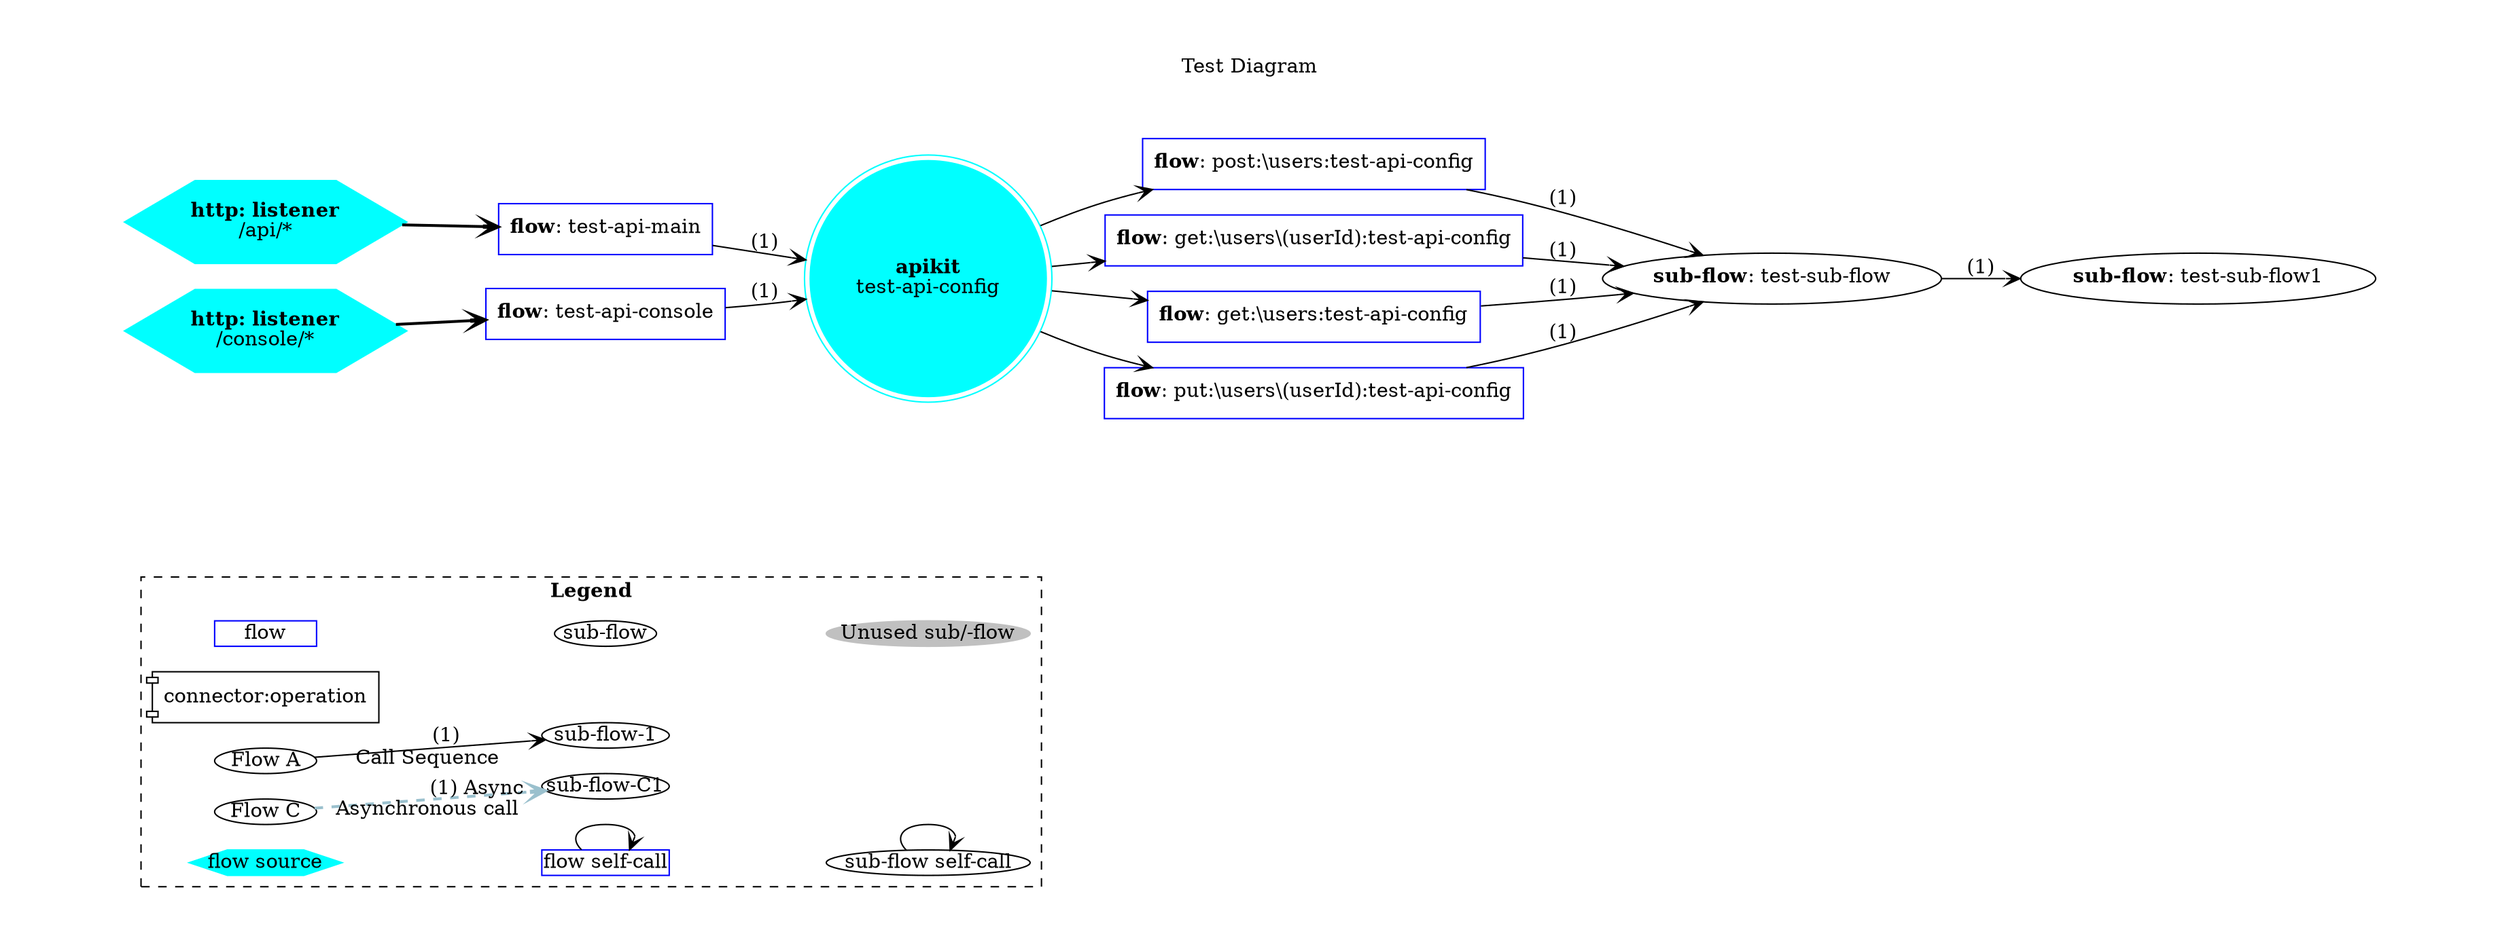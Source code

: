 digraph "mule" {
edge ["dir"="forward"]
graph ["rankdir"="LR","splines"="spline","pad"="1.0,0.5","dpi"="150","label"=<Test Diagram<br/>>,"labelloc"="t"]
edge ["arrowhead"="vee","dir"="forward"]
subgraph "cluster_legend" {
edge ["dir"="forward"]
graph ["label"=<<b>Legend</b>>,"style"="dashed"]
"flow" ["fixedsize"="true","width"="1.0","height"="0.25","shape"="rectangle","color"="blue"]
"sub-flow" ["fixedsize"="true","width"="1.0","height"="0.25","color"="black","shape"="ellipse"]
"connector:operation" ["shape"="component"]
"Unused sub/-flow" ["fixedsize"="true","width"="2.0","height"="0.25","color"="gray","style"="filled"]
"Flow A" ["fixedsize"="true","width"="1.0","height"="0.25"]
"sub-flow-1" ["fixedsize"="true","width"="1.25","height"="0.25"]
"Flow C" ["fixedsize"="true","width"="1.0","height"="0.25"]
"sub-flow-C1" ["fixedsize"="true","width"="1.25","height"="0.25"]
"flow source" ["fixedsize"="true","width"="1.5","height"="0.25","shape"="hexagon","style"="filled","color"="cyan","sourceNode"="true"]
"flow self-call" ["fixedsize"="true","width"="1.25","height"="0.25","shape"="rectangle","color"="blue"]
"sub-flow self-call" ["fixedsize"="true","width"="2.0","height"="0.25","color"="black","shape"="ellipse"]
"flow" -> "sub-flow" ["style"="invis"]
"sub-flow" -> "Unused sub/-flow" ["style"="invis"]
"Flow A" -> "sub-flow-1" ["style"="solid","label"="(1)","taillabel"="Call Sequence\n","labelangle"="-5.0","labeldistance"="8.0"]
"Flow C" -> "sub-flow-C1" ["style"="dashed,bold","xlabel"="(1) Async","color"="lightblue3","taillabel"="Asynchronous call\n","labelangle"="-5.0","labeldistance"="8.0"]
"flow source" -> "flow self-call" ["style"="invis"]
"flow self-call" -> "flow self-call"
"flow self-call" -> "sub-flow self-call" ["style"="invis"]
"sub-flow self-call" -> "sub-flow self-call"
}
subgraph "cluster_legend-space" {
edge ["dir"="none"]
graph ["label"="","style"="invis"]
"" ["shape"="none","width"="2.0","height"="1.0"]
}
subgraph "cluster_mule" {
edge ["dir"="forward"]
graph ["rankdir"="LR","splines"="spline","pad"="1.0,0.5","dpi"="150","label"=<Application graph<br/>>,"labelloc"="t","style"="invis"]
edge ["arrowhead"="vee","dir"="forward"]
"http:listener:/api/*" ["shape"="hexagon","style"="filled","color"="cyan","sourceNode"="true","label"=<<b>http: listener</b><br/>/api/*<br/>>]
"flow:test-api-main" ["label"=<<b>flow</b>: test-api-main>,"shape"="rectangle","color"="blue"]
"apikittest-api-config" ["shape"="doublecircle","color"="cyan","style"="filled","label"=<<b>apikit</b><br/>test-api-config<br/>>]
"flow:put:\users\(userId):test-api-config" ["label"=<<b>flow</b>: put:\users\(userId):test-api-config>,"shape"="rectangle","color"="blue"]
"flow:get:\users:test-api-config" ["label"=<<b>flow</b>: get:\users:test-api-config>,"shape"="rectangle","color"="blue"]
"flow:get:\users\(userId):test-api-config" ["label"=<<b>flow</b>: get:\users\(userId):test-api-config>,"shape"="rectangle","color"="blue"]
"flow:post:\users:test-api-config" ["label"=<<b>flow</b>: post:\users:test-api-config>,"shape"="rectangle","color"="blue"]
"http:listener:/console/*" ["shape"="hexagon","style"="filled","color"="cyan","sourceNode"="true","label"=<<b>http: listener</b><br/>/console/*<br/>>]
"flow:test-api-console" ["label"=<<b>flow</b>: test-api-console>,"shape"="rectangle","color"="blue"]
"sub-flow:test-sub-flow" ["label"=<<b>sub-flow</b>: test-sub-flow>,"color"="black","shape"="ellipse"]
"sub-flow:test-sub-flow1" ["label"=<<b>sub-flow</b>: test-sub-flow1>,"color"="black","shape"="ellipse"]
"http:listener:/api/*" -> "flow:test-api-main" ["style"="bold"]
"flow:test-api-main" -> "apikittest-api-config" ["style"="solid","label"="(1)"]
"apikittest-api-config" -> "flow:put:\users\(userId):test-api-config" ["style"="solid"]
"apikittest-api-config" -> "flow:get:\users:test-api-config" ["style"="solid"]
"apikittest-api-config" -> "flow:get:\users\(userId):test-api-config" ["style"="solid"]
"apikittest-api-config" -> "flow:post:\users:test-api-config" ["style"="solid"]
"flow:put:\users\(userId):test-api-config" -> "sub-flow:test-sub-flow" ["style"="solid","label"="(1)"]
"flow:get:\users:test-api-config" -> "sub-flow:test-sub-flow" ["style"="solid","label"="(1)"]
"flow:get:\users\(userId):test-api-config" -> "sub-flow:test-sub-flow" ["style"="solid","label"="(1)"]
"flow:post:\users:test-api-config" -> "sub-flow:test-sub-flow" ["style"="solid","label"="(1)"]
"http:listener:/console/*" -> "flow:test-api-console" ["style"="bold"]
"flow:test-api-console" -> "apikittest-api-config" ["style"="solid","label"="(1)"]
"sub-flow:test-sub-flow" -> "sub-flow:test-sub-flow1" ["style"="solid","label"="(1)"]
}
}